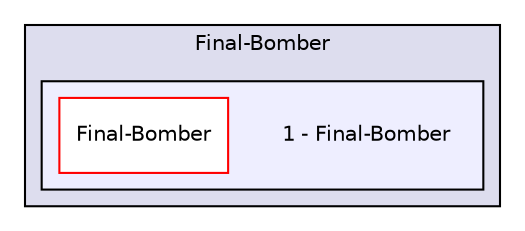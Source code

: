 digraph "D:/Projets/Final-Bomber/1 - Final-Bomber" {
  compound=true
  node [ fontsize="10", fontname="Helvetica"];
  edge [ labelfontsize="10", labelfontname="Helvetica"];
  subgraph clusterdir_31022c05e41db06597577e4c51056d3d {
    graph [ bgcolor="#ddddee", pencolor="black", label="Final-Bomber" fontname="Helvetica", fontsize="10", URL="dir_31022c05e41db06597577e4c51056d3d.html"]
  subgraph clusterdir_ad47e582b4fd731e36d5f1c04edd4032 {
    graph [ bgcolor="#eeeeff", pencolor="black", label="" URL="dir_ad47e582b4fd731e36d5f1c04edd4032.html"];
    dir_ad47e582b4fd731e36d5f1c04edd4032 [shape=plaintext label="1 - Final-Bomber"];
    dir_8535758fa343d8c49724c096c70e140d [shape=box label="Final-Bomber" color="red" fillcolor="white" style="filled" URL="dir_8535758fa343d8c49724c096c70e140d.html"];
  }
  }
}
